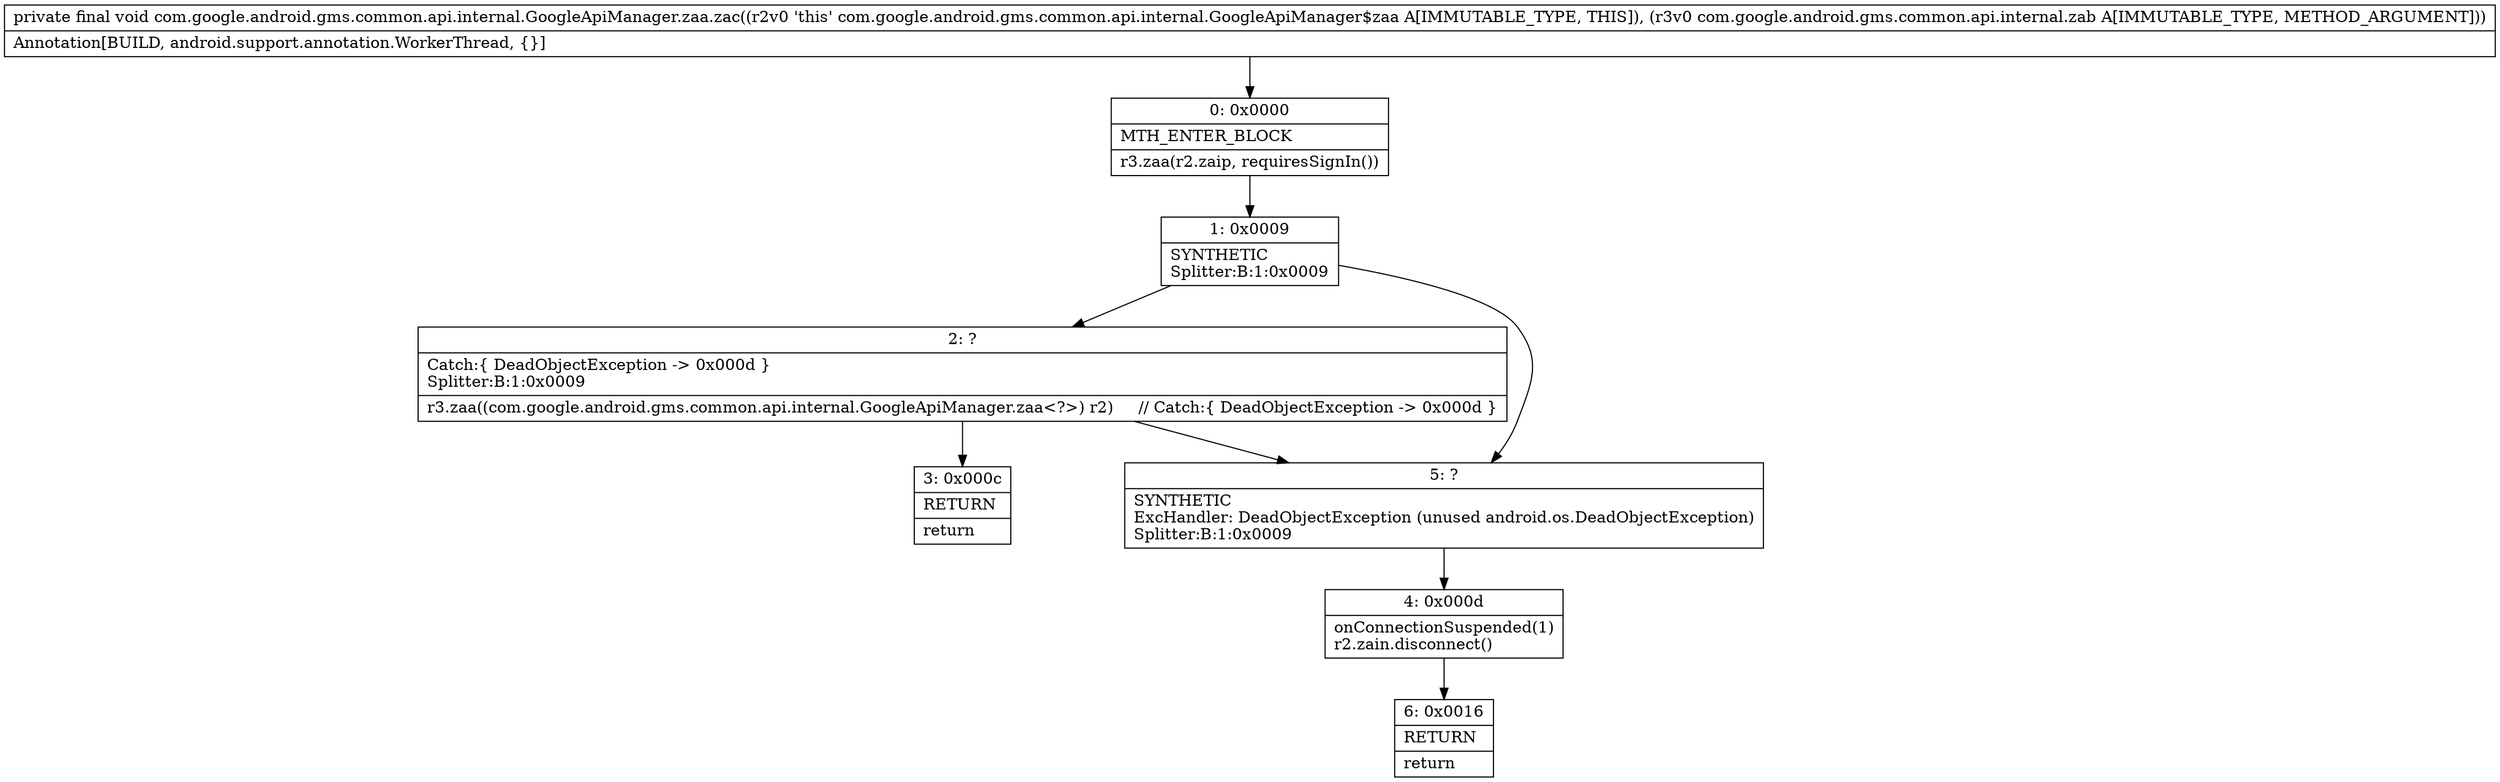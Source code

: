 digraph "CFG forcom.google.android.gms.common.api.internal.GoogleApiManager.zaa.zac(Lcom\/google\/android\/gms\/common\/api\/internal\/zab;)V" {
Node_0 [shape=record,label="{0\:\ 0x0000|MTH_ENTER_BLOCK\l|r3.zaa(r2.zaip, requiresSignIn())\l}"];
Node_1 [shape=record,label="{1\:\ 0x0009|SYNTHETIC\lSplitter:B:1:0x0009\l}"];
Node_2 [shape=record,label="{2\:\ ?|Catch:\{ DeadObjectException \-\> 0x000d \}\lSplitter:B:1:0x0009\l|r3.zaa((com.google.android.gms.common.api.internal.GoogleApiManager.zaa\<?\>) r2)     \/\/ Catch:\{ DeadObjectException \-\> 0x000d \}\l}"];
Node_3 [shape=record,label="{3\:\ 0x000c|RETURN\l|return\l}"];
Node_4 [shape=record,label="{4\:\ 0x000d|onConnectionSuspended(1)\lr2.zain.disconnect()\l}"];
Node_5 [shape=record,label="{5\:\ ?|SYNTHETIC\lExcHandler: DeadObjectException (unused android.os.DeadObjectException)\lSplitter:B:1:0x0009\l}"];
Node_6 [shape=record,label="{6\:\ 0x0016|RETURN\l|return\l}"];
MethodNode[shape=record,label="{private final void com.google.android.gms.common.api.internal.GoogleApiManager.zaa.zac((r2v0 'this' com.google.android.gms.common.api.internal.GoogleApiManager$zaa A[IMMUTABLE_TYPE, THIS]), (r3v0 com.google.android.gms.common.api.internal.zab A[IMMUTABLE_TYPE, METHOD_ARGUMENT]))  | Annotation[BUILD, android.support.annotation.WorkerThread, \{\}]\l}"];
MethodNode -> Node_0;
Node_0 -> Node_1;
Node_1 -> Node_2;
Node_1 -> Node_5;
Node_2 -> Node_3;
Node_2 -> Node_5;
Node_4 -> Node_6;
Node_5 -> Node_4;
}

